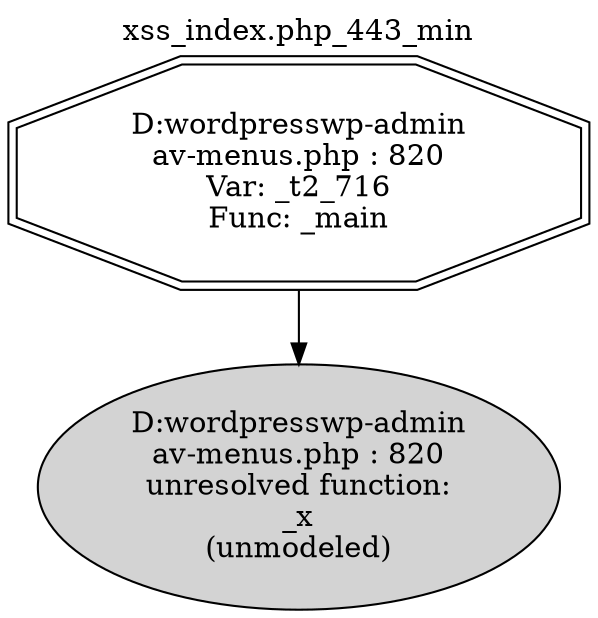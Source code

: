 digraph cfg {
  label="xss_index.php_443_min";
  labelloc=t;
  n1 [shape=doubleoctagon, label="D:\wordpress\wp-admin\nav-menus.php : 820\nVar: _t2_716\nFunc: _main\n"];
  n2 [shape=ellipse, label="D:\wordpress\wp-admin\nav-menus.php : 820\nunresolved function:\n_x\n(unmodeled)\n",style=filled];
  n1 -> n2;
}
